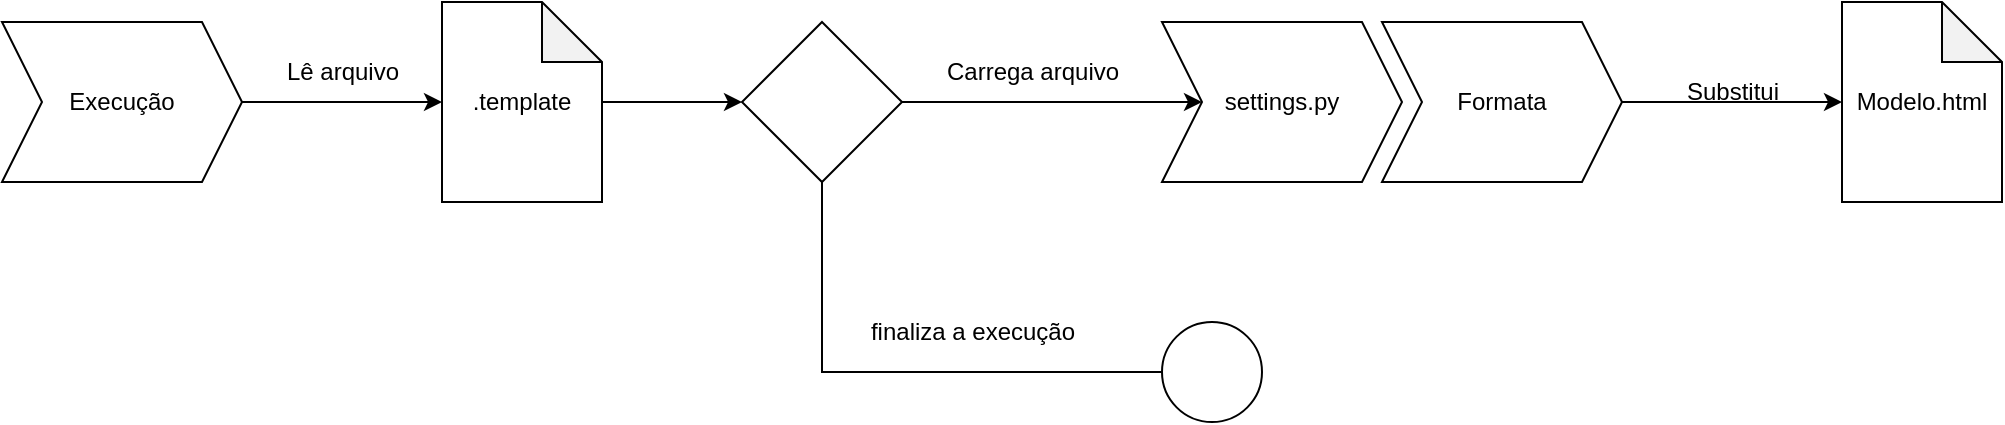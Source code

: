 <mxfile version="21.6.6" type="github">
  <diagram name="Page-1" id="wp87S7S3MQAqfiekW7wM">
    <mxGraphModel dx="2736" dy="782" grid="1" gridSize="10" guides="1" tooltips="1" connect="1" arrows="1" fold="1" page="1" pageScale="1" pageWidth="850" pageHeight="1100" math="0" shadow="0">
      <root>
        <mxCell id="0" />
        <mxCell id="1" parent="0" />
        <mxCell id="xv1UPW5JGDZvfmIJ-5OE-15" style="edgeStyle=orthogonalEdgeStyle;rounded=0;orthogonalLoop=1;jettySize=auto;html=1;entryX=0;entryY=0.5;entryDx=0;entryDy=0;" parent="1" source="xv1UPW5JGDZvfmIJ-5OE-1" target="xv1UPW5JGDZvfmIJ-5OE-14" edge="1">
          <mxGeometry relative="1" as="geometry" />
        </mxCell>
        <mxCell id="xv1UPW5JGDZvfmIJ-5OE-1" value=".template" style="shape=note;whiteSpace=wrap;html=1;backgroundOutline=1;darkOpacity=0.05;" parent="1" vertex="1">
          <mxGeometry x="-150" y="240" width="80" height="100" as="geometry" />
        </mxCell>
        <mxCell id="xv1UPW5JGDZvfmIJ-5OE-2" value="settings.py" style="shape=step;perimeter=stepPerimeter;whiteSpace=wrap;html=1;fixedSize=1;" parent="1" vertex="1">
          <mxGeometry x="210" y="250" width="120" height="80" as="geometry" />
        </mxCell>
        <mxCell id="xv1UPW5JGDZvfmIJ-5OE-5" style="edgeStyle=orthogonalEdgeStyle;rounded=0;orthogonalLoop=1;jettySize=auto;html=1;entryX=0;entryY=0.5;entryDx=0;entryDy=0;entryPerimeter=0;" parent="1" source="xv1UPW5JGDZvfmIJ-5OE-4" target="xv1UPW5JGDZvfmIJ-5OE-1" edge="1">
          <mxGeometry relative="1" as="geometry">
            <mxPoint x="-180" y="290" as="targetPoint" />
          </mxGeometry>
        </mxCell>
        <mxCell id="xv1UPW5JGDZvfmIJ-5OE-4" value="Execução" style="shape=step;perimeter=stepPerimeter;whiteSpace=wrap;html=1;fixedSize=1;" parent="1" vertex="1">
          <mxGeometry x="-370" y="250" width="120" height="80" as="geometry" />
        </mxCell>
        <mxCell id="xv1UPW5JGDZvfmIJ-5OE-7" value="Lê arquivo" style="text;html=1;align=center;verticalAlign=middle;resizable=0;points=[];autosize=1;strokeColor=none;fillColor=none;" parent="1" vertex="1">
          <mxGeometry x="-240" y="260" width="80" height="30" as="geometry" />
        </mxCell>
        <mxCell id="xv1UPW5JGDZvfmIJ-5OE-8" value="Carrega arquivo" style="text;html=1;align=center;verticalAlign=middle;resizable=0;points=[];autosize=1;strokeColor=none;fillColor=none;" parent="1" vertex="1">
          <mxGeometry x="90" y="260" width="110" height="30" as="geometry" />
        </mxCell>
        <mxCell id="xv1UPW5JGDZvfmIJ-5OE-11" value="Modelo.html" style="shape=note;whiteSpace=wrap;html=1;backgroundOutline=1;darkOpacity=0.05;" parent="1" vertex="1">
          <mxGeometry x="550" y="240" width="80" height="100" as="geometry" />
        </mxCell>
        <mxCell id="xv1UPW5JGDZvfmIJ-5OE-13" value="Substitui" style="text;html=1;align=center;verticalAlign=middle;resizable=0;points=[];autosize=1;strokeColor=none;fillColor=none;" parent="1" vertex="1">
          <mxGeometry x="460" y="270" width="70" height="30" as="geometry" />
        </mxCell>
        <mxCell id="xv1UPW5JGDZvfmIJ-5OE-16" style="edgeStyle=orthogonalEdgeStyle;rounded=0;orthogonalLoop=1;jettySize=auto;html=1;" parent="1" source="xv1UPW5JGDZvfmIJ-5OE-14" target="xv1UPW5JGDZvfmIJ-5OE-2" edge="1">
          <mxGeometry relative="1" as="geometry" />
        </mxCell>
        <mxCell id="xv1UPW5JGDZvfmIJ-5OE-23" style="edgeStyle=orthogonalEdgeStyle;rounded=0;orthogonalLoop=1;jettySize=auto;html=1;entryX=0;entryY=0.5;entryDx=0;entryDy=0;exitX=0.5;exitY=1;exitDx=0;exitDy=0;" parent="1" source="xv1UPW5JGDZvfmIJ-5OE-14" edge="1">
          <mxGeometry relative="1" as="geometry">
            <Array as="points">
              <mxPoint x="40" y="425" />
            </Array>
            <mxPoint x="50" y="330" as="sourcePoint" />
            <mxPoint x="220" y="425" as="targetPoint" />
          </mxGeometry>
        </mxCell>
        <mxCell id="xv1UPW5JGDZvfmIJ-5OE-14" value="" style="rhombus;whiteSpace=wrap;html=1;" parent="1" vertex="1">
          <mxGeometry y="250" width="80" height="80" as="geometry" />
        </mxCell>
        <mxCell id="xv1UPW5JGDZvfmIJ-5OE-20" value="finaliza a execução" style="text;html=1;align=center;verticalAlign=middle;resizable=0;points=[];autosize=1;strokeColor=none;fillColor=none;" parent="1" vertex="1">
          <mxGeometry x="50" y="390" width="130" height="30" as="geometry" />
        </mxCell>
        <mxCell id="xv1UPW5JGDZvfmIJ-5OE-22" value="" style="ellipse;whiteSpace=wrap;html=1;aspect=fixed;" parent="1" vertex="1">
          <mxGeometry x="210" y="400" width="50" height="50" as="geometry" />
        </mxCell>
        <mxCell id="9fdkJXs1SYlgDTzDYyly-2" style="edgeStyle=orthogonalEdgeStyle;rounded=0;orthogonalLoop=1;jettySize=auto;html=1;" parent="1" source="9fdkJXs1SYlgDTzDYyly-1" target="xv1UPW5JGDZvfmIJ-5OE-11" edge="1">
          <mxGeometry relative="1" as="geometry" />
        </mxCell>
        <mxCell id="9fdkJXs1SYlgDTzDYyly-1" value="Formata" style="shape=step;perimeter=stepPerimeter;whiteSpace=wrap;html=1;fixedSize=1;" parent="1" vertex="1">
          <mxGeometry x="320" y="250" width="120" height="80" as="geometry" />
        </mxCell>
      </root>
    </mxGraphModel>
  </diagram>
</mxfile>
